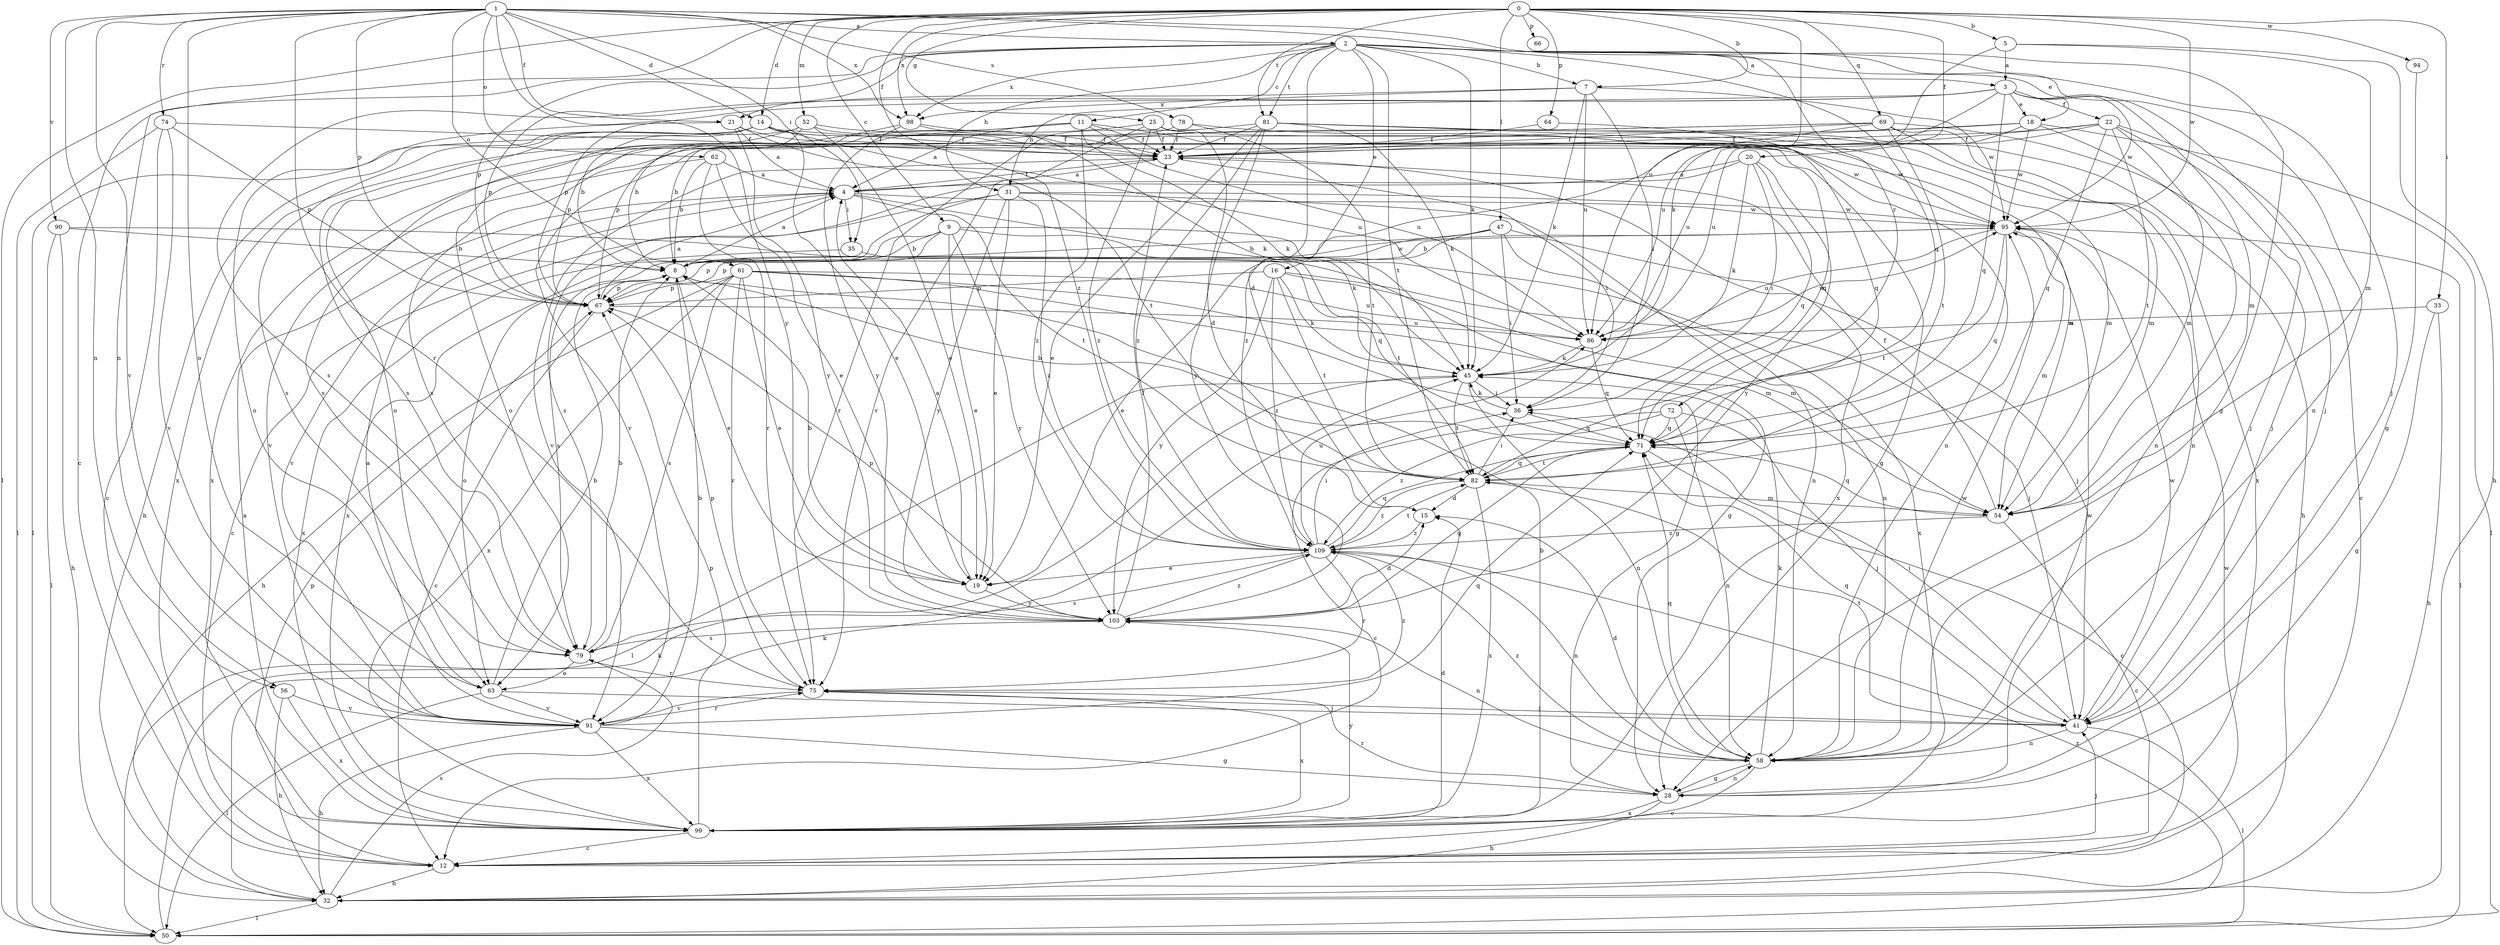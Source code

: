 strict digraph  {
0;
1;
2;
3;
4;
5;
7;
8;
9;
11;
12;
14;
15;
16;
18;
19;
20;
21;
22;
23;
25;
28;
31;
32;
33;
35;
36;
41;
45;
47;
50;
52;
54;
56;
58;
61;
62;
63;
64;
66;
67;
69;
71;
72;
74;
75;
78;
79;
81;
82;
86;
90;
91;
94;
95;
98;
99;
103;
109;
0 -> 5  [label=b];
0 -> 7  [label=b];
0 -> 9  [label=c];
0 -> 14  [label=d];
0 -> 20  [label=f];
0 -> 25  [label=g];
0 -> 33  [label=i];
0 -> 47  [label=l];
0 -> 50  [label=l];
0 -> 52  [label=m];
0 -> 56  [label=n];
0 -> 64  [label=p];
0 -> 66  [label=p];
0 -> 69  [label=q];
0 -> 81  [label=t];
0 -> 86  [label=u];
0 -> 94  [label=w];
0 -> 95  [label=w];
0 -> 98  [label=x];
0 -> 109  [label=z];
1 -> 2  [label=a];
1 -> 14  [label=d];
1 -> 21  [label=f];
1 -> 28  [label=g];
1 -> 35  [label=i];
1 -> 56  [label=n];
1 -> 61  [label=o];
1 -> 62  [label=o];
1 -> 63  [label=o];
1 -> 67  [label=p];
1 -> 72  [label=r];
1 -> 74  [label=r];
1 -> 75  [label=r];
1 -> 78  [label=s];
1 -> 90  [label=v];
1 -> 91  [label=v];
1 -> 98  [label=x];
1 -> 103  [label=y];
2 -> 3  [label=a];
2 -> 7  [label=b];
2 -> 11  [label=c];
2 -> 12  [label=c];
2 -> 15  [label=d];
2 -> 16  [label=e];
2 -> 18  [label=e];
2 -> 21  [label=f];
2 -> 31  [label=h];
2 -> 41  [label=j];
2 -> 45  [label=k];
2 -> 58  [label=n];
2 -> 67  [label=p];
2 -> 71  [label=q];
2 -> 81  [label=t];
2 -> 82  [label=t];
2 -> 98  [label=x];
3 -> 18  [label=e];
3 -> 22  [label=f];
3 -> 31  [label=h];
3 -> 41  [label=j];
3 -> 54  [label=m];
3 -> 67  [label=p];
3 -> 71  [label=q];
3 -> 79  [label=s];
3 -> 86  [label=u];
3 -> 95  [label=w];
4 -> 23  [label=f];
4 -> 35  [label=i];
4 -> 45  [label=k];
4 -> 82  [label=t];
4 -> 91  [label=v];
4 -> 95  [label=w];
5 -> 3  [label=a];
5 -> 32  [label=h];
5 -> 45  [label=k];
5 -> 54  [label=m];
7 -> 36  [label=i];
7 -> 45  [label=k];
7 -> 67  [label=p];
7 -> 86  [label=u];
7 -> 95  [label=w];
7 -> 98  [label=x];
8 -> 4  [label=a];
8 -> 19  [label=e];
8 -> 63  [label=o];
8 -> 67  [label=p];
8 -> 95  [label=w];
9 -> 8  [label=b];
9 -> 19  [label=e];
9 -> 67  [label=p];
9 -> 79  [label=s];
9 -> 82  [label=t];
9 -> 99  [label=x];
9 -> 103  [label=y];
11 -> 4  [label=a];
11 -> 23  [label=f];
11 -> 28  [label=g];
11 -> 45  [label=k];
11 -> 79  [label=s];
11 -> 86  [label=u];
11 -> 99  [label=x];
11 -> 109  [label=z];
12 -> 32  [label=h];
12 -> 41  [label=j];
12 -> 67  [label=p];
14 -> 8  [label=b];
14 -> 19  [label=e];
14 -> 23  [label=f];
14 -> 32  [label=h];
14 -> 50  [label=l];
14 -> 54  [label=m];
14 -> 71  [label=q];
14 -> 79  [label=s];
14 -> 86  [label=u];
15 -> 109  [label=z];
16 -> 41  [label=j];
16 -> 45  [label=k];
16 -> 54  [label=m];
16 -> 67  [label=p];
16 -> 82  [label=t];
16 -> 103  [label=y];
16 -> 109  [label=z];
18 -> 23  [label=f];
18 -> 50  [label=l];
18 -> 58  [label=n];
18 -> 79  [label=s];
18 -> 86  [label=u];
18 -> 95  [label=w];
19 -> 4  [label=a];
19 -> 8  [label=b];
19 -> 103  [label=y];
20 -> 4  [label=a];
20 -> 36  [label=i];
20 -> 45  [label=k];
20 -> 71  [label=q];
20 -> 79  [label=s];
20 -> 103  [label=y];
21 -> 4  [label=a];
21 -> 23  [label=f];
21 -> 63  [label=o];
21 -> 82  [label=t];
21 -> 103  [label=y];
22 -> 12  [label=c];
22 -> 23  [label=f];
22 -> 41  [label=j];
22 -> 54  [label=m];
22 -> 71  [label=q];
22 -> 82  [label=t];
22 -> 86  [label=u];
22 -> 91  [label=v];
23 -> 4  [label=a];
23 -> 36  [label=i];
23 -> 91  [label=v];
23 -> 99  [label=x];
25 -> 15  [label=d];
25 -> 23  [label=f];
25 -> 67  [label=p];
25 -> 75  [label=r];
25 -> 95  [label=w];
25 -> 109  [label=z];
28 -> 32  [label=h];
28 -> 58  [label=n];
28 -> 75  [label=r];
28 -> 95  [label=w];
28 -> 99  [label=x];
31 -> 12  [label=c];
31 -> 19  [label=e];
31 -> 58  [label=n];
31 -> 95  [label=w];
31 -> 99  [label=x];
31 -> 103  [label=y];
31 -> 109  [label=z];
32 -> 45  [label=k];
32 -> 50  [label=l];
32 -> 79  [label=s];
32 -> 95  [label=w];
33 -> 28  [label=g];
33 -> 32  [label=h];
33 -> 86  [label=u];
35 -> 28  [label=g];
35 -> 99  [label=x];
36 -> 45  [label=k];
36 -> 71  [label=q];
41 -> 36  [label=i];
41 -> 50  [label=l];
41 -> 58  [label=n];
41 -> 71  [label=q];
41 -> 82  [label=t];
41 -> 95  [label=w];
45 -> 36  [label=i];
45 -> 50  [label=l];
45 -> 58  [label=n];
45 -> 82  [label=t];
47 -> 8  [label=b];
47 -> 19  [label=e];
47 -> 36  [label=i];
47 -> 41  [label=j];
47 -> 58  [label=n];
47 -> 67  [label=p];
50 -> 45  [label=k];
50 -> 109  [label=z];
52 -> 19  [label=e];
52 -> 23  [label=f];
52 -> 54  [label=m];
52 -> 63  [label=o];
52 -> 67  [label=p];
52 -> 79  [label=s];
54 -> 12  [label=c];
54 -> 23  [label=f];
54 -> 71  [label=q];
54 -> 109  [label=z];
56 -> 32  [label=h];
56 -> 91  [label=v];
56 -> 99  [label=x];
58 -> 12  [label=c];
58 -> 15  [label=d];
58 -> 28  [label=g];
58 -> 45  [label=k];
58 -> 71  [label=q];
58 -> 95  [label=w];
58 -> 109  [label=z];
61 -> 19  [label=e];
61 -> 28  [label=g];
61 -> 32  [label=h];
61 -> 54  [label=m];
61 -> 67  [label=p];
61 -> 75  [label=r];
61 -> 79  [label=s];
61 -> 86  [label=u];
61 -> 99  [label=x];
62 -> 4  [label=a];
62 -> 8  [label=b];
62 -> 19  [label=e];
62 -> 75  [label=r];
62 -> 91  [label=v];
63 -> 8  [label=b];
63 -> 41  [label=j];
63 -> 50  [label=l];
63 -> 91  [label=v];
64 -> 23  [label=f];
64 -> 71  [label=q];
67 -> 4  [label=a];
67 -> 12  [label=c];
67 -> 86  [label=u];
69 -> 8  [label=b];
69 -> 23  [label=f];
69 -> 41  [label=j];
69 -> 58  [label=n];
69 -> 63  [label=o];
69 -> 82  [label=t];
69 -> 99  [label=x];
69 -> 109  [label=z];
71 -> 8  [label=b];
71 -> 12  [label=c];
71 -> 82  [label=t];
72 -> 12  [label=c];
72 -> 41  [label=j];
72 -> 58  [label=n];
72 -> 71  [label=q];
72 -> 109  [label=z];
74 -> 12  [label=c];
74 -> 23  [label=f];
74 -> 50  [label=l];
74 -> 67  [label=p];
74 -> 91  [label=v];
75 -> 41  [label=j];
75 -> 67  [label=p];
75 -> 91  [label=v];
75 -> 99  [label=x];
75 -> 109  [label=z];
78 -> 23  [label=f];
78 -> 58  [label=n];
78 -> 82  [label=t];
78 -> 99  [label=x];
79 -> 8  [label=b];
79 -> 63  [label=o];
79 -> 75  [label=r];
81 -> 19  [label=e];
81 -> 23  [label=f];
81 -> 32  [label=h];
81 -> 45  [label=k];
81 -> 54  [label=m];
81 -> 75  [label=r];
81 -> 95  [label=w];
81 -> 103  [label=y];
81 -> 109  [label=z];
82 -> 15  [label=d];
82 -> 36  [label=i];
82 -> 54  [label=m];
82 -> 71  [label=q];
82 -> 99  [label=x];
82 -> 109  [label=z];
86 -> 45  [label=k];
86 -> 71  [label=q];
86 -> 95  [label=w];
90 -> 8  [label=b];
90 -> 32  [label=h];
90 -> 50  [label=l];
90 -> 71  [label=q];
91 -> 4  [label=a];
91 -> 8  [label=b];
91 -> 28  [label=g];
91 -> 32  [label=h];
91 -> 71  [label=q];
91 -> 75  [label=r];
91 -> 99  [label=x];
94 -> 28  [label=g];
95 -> 8  [label=b];
95 -> 50  [label=l];
95 -> 54  [label=m];
95 -> 71  [label=q];
95 -> 82  [label=t];
95 -> 86  [label=u];
98 -> 8  [label=b];
98 -> 23  [label=f];
98 -> 45  [label=k];
98 -> 103  [label=y];
99 -> 4  [label=a];
99 -> 8  [label=b];
99 -> 12  [label=c];
99 -> 15  [label=d];
99 -> 67  [label=p];
99 -> 103  [label=y];
103 -> 15  [label=d];
103 -> 23  [label=f];
103 -> 58  [label=n];
103 -> 67  [label=p];
103 -> 71  [label=q];
103 -> 79  [label=s];
103 -> 109  [label=z];
109 -> 19  [label=e];
109 -> 36  [label=i];
109 -> 58  [label=n];
109 -> 71  [label=q];
109 -> 75  [label=r];
109 -> 79  [label=s];
109 -> 82  [label=t];
109 -> 86  [label=u];
}
